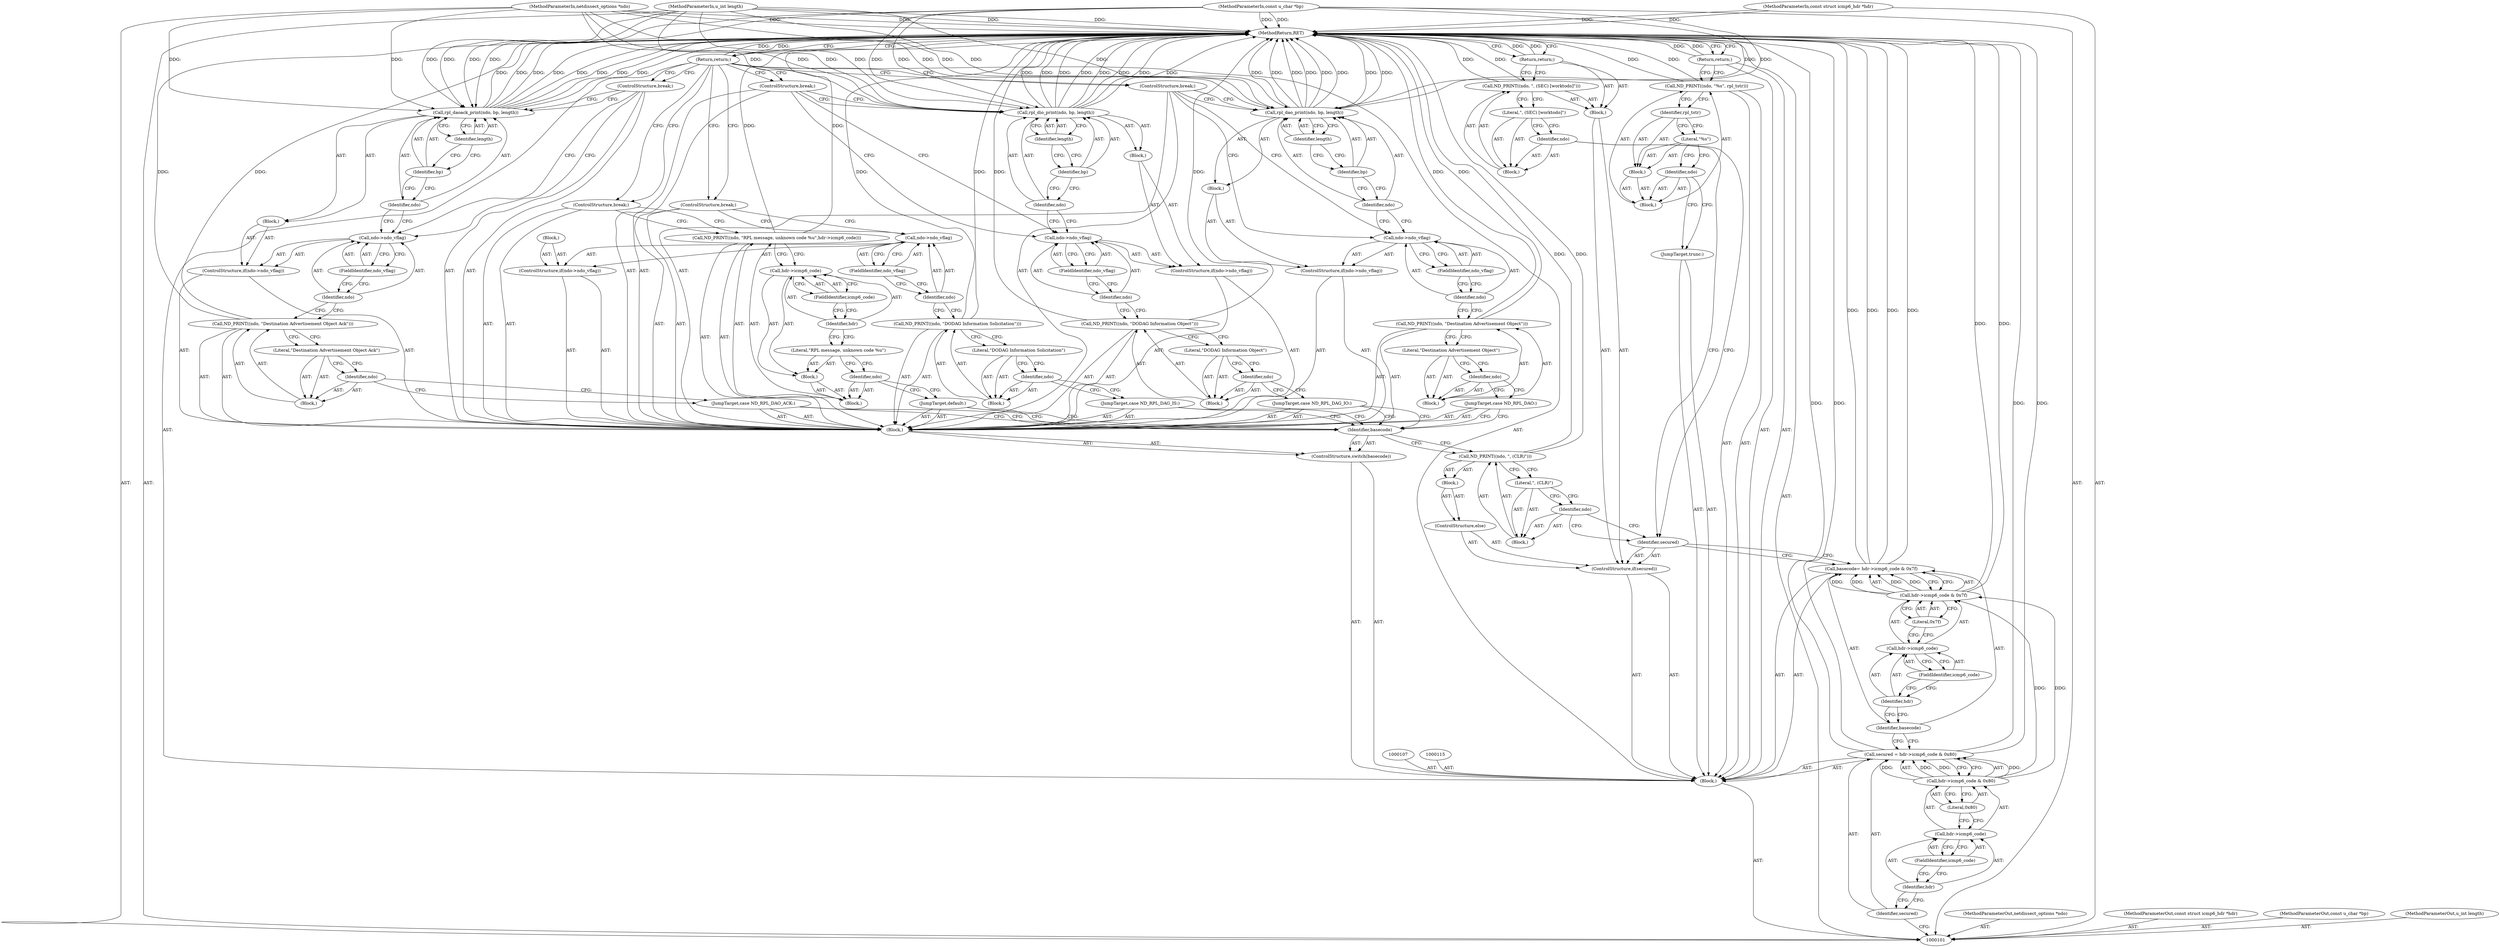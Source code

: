 digraph "0_tcpdump_d7505276842e85bfd067fa21cdb32b8a2dc3c5e4_9" {
"1000215" [label="(MethodReturn,RET)"];
"1000102" [label="(MethodParameterIn,netdissect_options *ndo)"];
"1000263" [label="(MethodParameterOut,netdissect_options *ndo)"];
"1000130" [label="(Return,return;)"];
"1000131" [label="(ControlStructure,else)"];
"1000132" [label="(Block,)"];
"1000133" [label="(Call,ND_PRINT((ndo, \", (CLR)\")))"];
"1000134" [label="(Block,)"];
"1000135" [label="(Identifier,ndo)"];
"1000136" [label="(Literal,\", (CLR)\")"];
"1000138" [label="(Identifier,basecode)"];
"1000139" [label="(Block,)"];
"1000137" [label="(ControlStructure,switch(basecode))"];
"1000103" [label="(MethodParameterIn,const struct icmp6_hdr *hdr)"];
"1000264" [label="(MethodParameterOut,const struct icmp6_hdr *hdr)"];
"1000140" [label="(JumpTarget,case ND_RPL_DAG_IS:)"];
"1000141" [label="(Call,ND_PRINT((ndo, \"DODAG Information Solicitation\")))"];
"1000142" [label="(Block,)"];
"1000143" [label="(Identifier,ndo)"];
"1000144" [label="(Literal,\"DODAG Information Solicitation\")"];
"1000145" [label="(ControlStructure,if(ndo->ndo_vflag))"];
"1000146" [label="(Call,ndo->ndo_vflag)"];
"1000147" [label="(Identifier,ndo)"];
"1000148" [label="(FieldIdentifier,ndo_vflag)"];
"1000149" [label="(Block,)"];
"1000150" [label="(ControlStructure,break;)"];
"1000151" [label="(JumpTarget,case ND_RPL_DAG_IO:)"];
"1000152" [label="(Call,ND_PRINT((ndo, \"DODAG Information Object\")))"];
"1000153" [label="(Block,)"];
"1000154" [label="(Identifier,ndo)"];
"1000155" [label="(Literal,\"DODAG Information Object\")"];
"1000156" [label="(ControlStructure,if(ndo->ndo_vflag))"];
"1000157" [label="(Call,ndo->ndo_vflag)"];
"1000158" [label="(Identifier,ndo)"];
"1000159" [label="(FieldIdentifier,ndo_vflag)"];
"1000160" [label="(Block,)"];
"1000161" [label="(Call,rpl_dio_print(ndo, bp, length))"];
"1000162" [label="(Identifier,ndo)"];
"1000163" [label="(Identifier,bp)"];
"1000164" [label="(Identifier,length)"];
"1000104" [label="(MethodParameterIn,const u_char *bp)"];
"1000265" [label="(MethodParameterOut,const u_char *bp)"];
"1000105" [label="(MethodParameterIn,u_int length)"];
"1000266" [label="(MethodParameterOut,u_int length)"];
"1000165" [label="(ControlStructure,break;)"];
"1000166" [label="(JumpTarget,case ND_RPL_DAO:)"];
"1000167" [label="(Call,ND_PRINT((ndo, \"Destination Advertisement Object\")))"];
"1000168" [label="(Block,)"];
"1000169" [label="(Identifier,ndo)"];
"1000170" [label="(Literal,\"Destination Advertisement Object\")"];
"1000171" [label="(ControlStructure,if(ndo->ndo_vflag))"];
"1000172" [label="(Call,ndo->ndo_vflag)"];
"1000173" [label="(Identifier,ndo)"];
"1000174" [label="(FieldIdentifier,ndo_vflag)"];
"1000175" [label="(Block,)"];
"1000176" [label="(Call,rpl_dao_print(ndo, bp, length))"];
"1000177" [label="(Identifier,ndo)"];
"1000178" [label="(Identifier,bp)"];
"1000179" [label="(Identifier,length)"];
"1000180" [label="(ControlStructure,break;)"];
"1000181" [label="(JumpTarget,case ND_RPL_DAO_ACK:)"];
"1000182" [label="(Call,ND_PRINT((ndo, \"Destination Advertisement Object Ack\")))"];
"1000183" [label="(Block,)"];
"1000184" [label="(Identifier,ndo)"];
"1000185" [label="(Literal,\"Destination Advertisement Object Ack\")"];
"1000186" [label="(ControlStructure,if(ndo->ndo_vflag))"];
"1000187" [label="(Call,ndo->ndo_vflag)"];
"1000188" [label="(Identifier,ndo)"];
"1000189" [label="(FieldIdentifier,ndo_vflag)"];
"1000190" [label="(Block,)"];
"1000106" [label="(Block,)"];
"1000191" [label="(Call,rpl_daoack_print(ndo, bp, length))"];
"1000192" [label="(Identifier,ndo)"];
"1000193" [label="(Identifier,bp)"];
"1000194" [label="(Identifier,length)"];
"1000195" [label="(ControlStructure,break;)"];
"1000196" [label="(JumpTarget,default:)"];
"1000197" [label="(Call,ND_PRINT((ndo, \"RPL message, unknown code %u\",hdr->icmp6_code)))"];
"1000198" [label="(Block,)"];
"1000199" [label="(Identifier,ndo)"];
"1000200" [label="(Block,)"];
"1000201" [label="(Literal,\"RPL message, unknown code %u\")"];
"1000202" [label="(Call,hdr->icmp6_code)"];
"1000203" [label="(Identifier,hdr)"];
"1000204" [label="(FieldIdentifier,icmp6_code)"];
"1000205" [label="(ControlStructure,break;)"];
"1000206" [label="(Return,return;)"];
"1000108" [label="(Call,secured = hdr->icmp6_code & 0x80)"];
"1000109" [label="(Identifier,secured)"];
"1000110" [label="(Call,hdr->icmp6_code & 0x80)"];
"1000111" [label="(Call,hdr->icmp6_code)"];
"1000112" [label="(Identifier,hdr)"];
"1000113" [label="(FieldIdentifier,icmp6_code)"];
"1000114" [label="(Literal,0x80)"];
"1000207" [label="(JumpTarget,trunc:)"];
"1000208" [label="(Call,ND_PRINT((ndo, \"%s\", rpl_tstr)))"];
"1000209" [label="(Block,)"];
"1000210" [label="(Identifier,ndo)"];
"1000211" [label="(Block,)"];
"1000212" [label="(Literal,\"%s\")"];
"1000213" [label="(Identifier,rpl_tstr)"];
"1000214" [label="(Return,return;)"];
"1000116" [label="(Call,basecode= hdr->icmp6_code & 0x7f)"];
"1000117" [label="(Identifier,basecode)"];
"1000118" [label="(Call,hdr->icmp6_code & 0x7f)"];
"1000119" [label="(Call,hdr->icmp6_code)"];
"1000120" [label="(Identifier,hdr)"];
"1000121" [label="(FieldIdentifier,icmp6_code)"];
"1000122" [label="(Literal,0x7f)"];
"1000124" [label="(Identifier,secured)"];
"1000125" [label="(Block,)"];
"1000123" [label="(ControlStructure,if(secured))"];
"1000126" [label="(Call,ND_PRINT((ndo, \", (SEC) [worktodo]\")))"];
"1000127" [label="(Block,)"];
"1000128" [label="(Identifier,ndo)"];
"1000129" [label="(Literal,\", (SEC) [worktodo]\")"];
"1000215" -> "1000101"  [label="AST: "];
"1000215" -> "1000130"  [label="CFG: "];
"1000215" -> "1000206"  [label="CFG: "];
"1000215" -> "1000214"  [label="CFG: "];
"1000206" -> "1000215"  [label="DDG: "];
"1000214" -> "1000215"  [label="DDG: "];
"1000130" -> "1000215"  [label="DDG: "];
"1000191" -> "1000215"  [label="DDG: "];
"1000191" -> "1000215"  [label="DDG: "];
"1000191" -> "1000215"  [label="DDG: "];
"1000191" -> "1000215"  [label="DDG: "];
"1000105" -> "1000215"  [label="DDG: "];
"1000141" -> "1000215"  [label="DDG: "];
"1000152" -> "1000215"  [label="DDG: "];
"1000116" -> "1000215"  [label="DDG: "];
"1000116" -> "1000215"  [label="DDG: "];
"1000197" -> "1000215"  [label="DDG: "];
"1000176" -> "1000215"  [label="DDG: "];
"1000176" -> "1000215"  [label="DDG: "];
"1000176" -> "1000215"  [label="DDG: "];
"1000176" -> "1000215"  [label="DDG: "];
"1000118" -> "1000215"  [label="DDG: "];
"1000108" -> "1000215"  [label="DDG: "];
"1000108" -> "1000215"  [label="DDG: "];
"1000182" -> "1000215"  [label="DDG: "];
"1000161" -> "1000215"  [label="DDG: "];
"1000161" -> "1000215"  [label="DDG: "];
"1000161" -> "1000215"  [label="DDG: "];
"1000161" -> "1000215"  [label="DDG: "];
"1000126" -> "1000215"  [label="DDG: "];
"1000104" -> "1000215"  [label="DDG: "];
"1000103" -> "1000215"  [label="DDG: "];
"1000167" -> "1000215"  [label="DDG: "];
"1000208" -> "1000215"  [label="DDG: "];
"1000133" -> "1000215"  [label="DDG: "];
"1000102" -> "1000215"  [label="DDG: "];
"1000102" -> "1000101"  [label="AST: "];
"1000102" -> "1000215"  [label="DDG: "];
"1000102" -> "1000161"  [label="DDG: "];
"1000102" -> "1000176"  [label="DDG: "];
"1000102" -> "1000191"  [label="DDG: "];
"1000263" -> "1000101"  [label="AST: "];
"1000130" -> "1000125"  [label="AST: "];
"1000130" -> "1000126"  [label="CFG: "];
"1000215" -> "1000130"  [label="CFG: "];
"1000130" -> "1000215"  [label="DDG: "];
"1000131" -> "1000123"  [label="AST: "];
"1000132" -> "1000131"  [label="AST: "];
"1000132" -> "1000131"  [label="AST: "];
"1000133" -> "1000132"  [label="AST: "];
"1000133" -> "1000132"  [label="AST: "];
"1000133" -> "1000136"  [label="CFG: "];
"1000134" -> "1000133"  [label="AST: "];
"1000138" -> "1000133"  [label="CFG: "];
"1000133" -> "1000215"  [label="DDG: "];
"1000134" -> "1000133"  [label="AST: "];
"1000135" -> "1000134"  [label="AST: "];
"1000136" -> "1000134"  [label="AST: "];
"1000135" -> "1000134"  [label="AST: "];
"1000135" -> "1000124"  [label="CFG: "];
"1000136" -> "1000135"  [label="CFG: "];
"1000136" -> "1000134"  [label="AST: "];
"1000136" -> "1000135"  [label="CFG: "];
"1000133" -> "1000136"  [label="CFG: "];
"1000138" -> "1000137"  [label="AST: "];
"1000138" -> "1000133"  [label="CFG: "];
"1000140" -> "1000138"  [label="CFG: "];
"1000151" -> "1000138"  [label="CFG: "];
"1000166" -> "1000138"  [label="CFG: "];
"1000181" -> "1000138"  [label="CFG: "];
"1000196" -> "1000138"  [label="CFG: "];
"1000139" -> "1000137"  [label="AST: "];
"1000140" -> "1000139"  [label="AST: "];
"1000141" -> "1000139"  [label="AST: "];
"1000145" -> "1000139"  [label="AST: "];
"1000150" -> "1000139"  [label="AST: "];
"1000151" -> "1000139"  [label="AST: "];
"1000152" -> "1000139"  [label="AST: "];
"1000156" -> "1000139"  [label="AST: "];
"1000165" -> "1000139"  [label="AST: "];
"1000166" -> "1000139"  [label="AST: "];
"1000167" -> "1000139"  [label="AST: "];
"1000171" -> "1000139"  [label="AST: "];
"1000180" -> "1000139"  [label="AST: "];
"1000181" -> "1000139"  [label="AST: "];
"1000182" -> "1000139"  [label="AST: "];
"1000186" -> "1000139"  [label="AST: "];
"1000195" -> "1000139"  [label="AST: "];
"1000196" -> "1000139"  [label="AST: "];
"1000197" -> "1000139"  [label="AST: "];
"1000205" -> "1000139"  [label="AST: "];
"1000137" -> "1000106"  [label="AST: "];
"1000138" -> "1000137"  [label="AST: "];
"1000139" -> "1000137"  [label="AST: "];
"1000103" -> "1000101"  [label="AST: "];
"1000103" -> "1000215"  [label="DDG: "];
"1000264" -> "1000101"  [label="AST: "];
"1000140" -> "1000139"  [label="AST: "];
"1000140" -> "1000138"  [label="CFG: "];
"1000143" -> "1000140"  [label="CFG: "];
"1000141" -> "1000139"  [label="AST: "];
"1000141" -> "1000144"  [label="CFG: "];
"1000142" -> "1000141"  [label="AST: "];
"1000147" -> "1000141"  [label="CFG: "];
"1000141" -> "1000215"  [label="DDG: "];
"1000142" -> "1000141"  [label="AST: "];
"1000143" -> "1000142"  [label="AST: "];
"1000144" -> "1000142"  [label="AST: "];
"1000143" -> "1000142"  [label="AST: "];
"1000143" -> "1000140"  [label="CFG: "];
"1000144" -> "1000143"  [label="CFG: "];
"1000144" -> "1000142"  [label="AST: "];
"1000144" -> "1000143"  [label="CFG: "];
"1000141" -> "1000144"  [label="CFG: "];
"1000145" -> "1000139"  [label="AST: "];
"1000146" -> "1000145"  [label="AST: "];
"1000149" -> "1000145"  [label="AST: "];
"1000146" -> "1000145"  [label="AST: "];
"1000146" -> "1000148"  [label="CFG: "];
"1000147" -> "1000146"  [label="AST: "];
"1000148" -> "1000146"  [label="AST: "];
"1000150" -> "1000146"  [label="CFG: "];
"1000147" -> "1000146"  [label="AST: "];
"1000147" -> "1000141"  [label="CFG: "];
"1000148" -> "1000147"  [label="CFG: "];
"1000148" -> "1000146"  [label="AST: "];
"1000148" -> "1000147"  [label="CFG: "];
"1000146" -> "1000148"  [label="CFG: "];
"1000149" -> "1000145"  [label="AST: "];
"1000150" -> "1000139"  [label="AST: "];
"1000150" -> "1000146"  [label="CFG: "];
"1000206" -> "1000150"  [label="CFG: "];
"1000151" -> "1000139"  [label="AST: "];
"1000151" -> "1000138"  [label="CFG: "];
"1000154" -> "1000151"  [label="CFG: "];
"1000152" -> "1000139"  [label="AST: "];
"1000152" -> "1000155"  [label="CFG: "];
"1000153" -> "1000152"  [label="AST: "];
"1000158" -> "1000152"  [label="CFG: "];
"1000152" -> "1000215"  [label="DDG: "];
"1000153" -> "1000152"  [label="AST: "];
"1000154" -> "1000153"  [label="AST: "];
"1000155" -> "1000153"  [label="AST: "];
"1000154" -> "1000153"  [label="AST: "];
"1000154" -> "1000151"  [label="CFG: "];
"1000155" -> "1000154"  [label="CFG: "];
"1000155" -> "1000153"  [label="AST: "];
"1000155" -> "1000154"  [label="CFG: "];
"1000152" -> "1000155"  [label="CFG: "];
"1000156" -> "1000139"  [label="AST: "];
"1000157" -> "1000156"  [label="AST: "];
"1000160" -> "1000156"  [label="AST: "];
"1000157" -> "1000156"  [label="AST: "];
"1000157" -> "1000159"  [label="CFG: "];
"1000158" -> "1000157"  [label="AST: "];
"1000159" -> "1000157"  [label="AST: "];
"1000162" -> "1000157"  [label="CFG: "];
"1000165" -> "1000157"  [label="CFG: "];
"1000158" -> "1000157"  [label="AST: "];
"1000158" -> "1000152"  [label="CFG: "];
"1000159" -> "1000158"  [label="CFG: "];
"1000159" -> "1000157"  [label="AST: "];
"1000159" -> "1000158"  [label="CFG: "];
"1000157" -> "1000159"  [label="CFG: "];
"1000160" -> "1000156"  [label="AST: "];
"1000161" -> "1000160"  [label="AST: "];
"1000161" -> "1000160"  [label="AST: "];
"1000161" -> "1000164"  [label="CFG: "];
"1000162" -> "1000161"  [label="AST: "];
"1000163" -> "1000161"  [label="AST: "];
"1000164" -> "1000161"  [label="AST: "];
"1000165" -> "1000161"  [label="CFG: "];
"1000161" -> "1000215"  [label="DDG: "];
"1000161" -> "1000215"  [label="DDG: "];
"1000161" -> "1000215"  [label="DDG: "];
"1000161" -> "1000215"  [label="DDG: "];
"1000102" -> "1000161"  [label="DDG: "];
"1000104" -> "1000161"  [label="DDG: "];
"1000105" -> "1000161"  [label="DDG: "];
"1000162" -> "1000161"  [label="AST: "];
"1000162" -> "1000157"  [label="CFG: "];
"1000163" -> "1000162"  [label="CFG: "];
"1000163" -> "1000161"  [label="AST: "];
"1000163" -> "1000162"  [label="CFG: "];
"1000164" -> "1000163"  [label="CFG: "];
"1000164" -> "1000161"  [label="AST: "];
"1000164" -> "1000163"  [label="CFG: "];
"1000161" -> "1000164"  [label="CFG: "];
"1000104" -> "1000101"  [label="AST: "];
"1000104" -> "1000215"  [label="DDG: "];
"1000104" -> "1000161"  [label="DDG: "];
"1000104" -> "1000176"  [label="DDG: "];
"1000104" -> "1000191"  [label="DDG: "];
"1000265" -> "1000101"  [label="AST: "];
"1000105" -> "1000101"  [label="AST: "];
"1000105" -> "1000215"  [label="DDG: "];
"1000105" -> "1000161"  [label="DDG: "];
"1000105" -> "1000176"  [label="DDG: "];
"1000105" -> "1000191"  [label="DDG: "];
"1000266" -> "1000101"  [label="AST: "];
"1000165" -> "1000139"  [label="AST: "];
"1000165" -> "1000161"  [label="CFG: "];
"1000165" -> "1000157"  [label="CFG: "];
"1000206" -> "1000165"  [label="CFG: "];
"1000166" -> "1000139"  [label="AST: "];
"1000166" -> "1000138"  [label="CFG: "];
"1000169" -> "1000166"  [label="CFG: "];
"1000167" -> "1000139"  [label="AST: "];
"1000167" -> "1000170"  [label="CFG: "];
"1000168" -> "1000167"  [label="AST: "];
"1000173" -> "1000167"  [label="CFG: "];
"1000167" -> "1000215"  [label="DDG: "];
"1000168" -> "1000167"  [label="AST: "];
"1000169" -> "1000168"  [label="AST: "];
"1000170" -> "1000168"  [label="AST: "];
"1000169" -> "1000168"  [label="AST: "];
"1000169" -> "1000166"  [label="CFG: "];
"1000170" -> "1000169"  [label="CFG: "];
"1000170" -> "1000168"  [label="AST: "];
"1000170" -> "1000169"  [label="CFG: "];
"1000167" -> "1000170"  [label="CFG: "];
"1000171" -> "1000139"  [label="AST: "];
"1000172" -> "1000171"  [label="AST: "];
"1000175" -> "1000171"  [label="AST: "];
"1000172" -> "1000171"  [label="AST: "];
"1000172" -> "1000174"  [label="CFG: "];
"1000173" -> "1000172"  [label="AST: "];
"1000174" -> "1000172"  [label="AST: "];
"1000177" -> "1000172"  [label="CFG: "];
"1000180" -> "1000172"  [label="CFG: "];
"1000173" -> "1000172"  [label="AST: "];
"1000173" -> "1000167"  [label="CFG: "];
"1000174" -> "1000173"  [label="CFG: "];
"1000174" -> "1000172"  [label="AST: "];
"1000174" -> "1000173"  [label="CFG: "];
"1000172" -> "1000174"  [label="CFG: "];
"1000175" -> "1000171"  [label="AST: "];
"1000176" -> "1000175"  [label="AST: "];
"1000176" -> "1000175"  [label="AST: "];
"1000176" -> "1000179"  [label="CFG: "];
"1000177" -> "1000176"  [label="AST: "];
"1000178" -> "1000176"  [label="AST: "];
"1000179" -> "1000176"  [label="AST: "];
"1000180" -> "1000176"  [label="CFG: "];
"1000176" -> "1000215"  [label="DDG: "];
"1000176" -> "1000215"  [label="DDG: "];
"1000176" -> "1000215"  [label="DDG: "];
"1000176" -> "1000215"  [label="DDG: "];
"1000102" -> "1000176"  [label="DDG: "];
"1000104" -> "1000176"  [label="DDG: "];
"1000105" -> "1000176"  [label="DDG: "];
"1000177" -> "1000176"  [label="AST: "];
"1000177" -> "1000172"  [label="CFG: "];
"1000178" -> "1000177"  [label="CFG: "];
"1000178" -> "1000176"  [label="AST: "];
"1000178" -> "1000177"  [label="CFG: "];
"1000179" -> "1000178"  [label="CFG: "];
"1000179" -> "1000176"  [label="AST: "];
"1000179" -> "1000178"  [label="CFG: "];
"1000176" -> "1000179"  [label="CFG: "];
"1000180" -> "1000139"  [label="AST: "];
"1000180" -> "1000176"  [label="CFG: "];
"1000180" -> "1000172"  [label="CFG: "];
"1000206" -> "1000180"  [label="CFG: "];
"1000181" -> "1000139"  [label="AST: "];
"1000181" -> "1000138"  [label="CFG: "];
"1000184" -> "1000181"  [label="CFG: "];
"1000182" -> "1000139"  [label="AST: "];
"1000182" -> "1000185"  [label="CFG: "];
"1000183" -> "1000182"  [label="AST: "];
"1000188" -> "1000182"  [label="CFG: "];
"1000182" -> "1000215"  [label="DDG: "];
"1000183" -> "1000182"  [label="AST: "];
"1000184" -> "1000183"  [label="AST: "];
"1000185" -> "1000183"  [label="AST: "];
"1000184" -> "1000183"  [label="AST: "];
"1000184" -> "1000181"  [label="CFG: "];
"1000185" -> "1000184"  [label="CFG: "];
"1000185" -> "1000183"  [label="AST: "];
"1000185" -> "1000184"  [label="CFG: "];
"1000182" -> "1000185"  [label="CFG: "];
"1000186" -> "1000139"  [label="AST: "];
"1000187" -> "1000186"  [label="AST: "];
"1000190" -> "1000186"  [label="AST: "];
"1000187" -> "1000186"  [label="AST: "];
"1000187" -> "1000189"  [label="CFG: "];
"1000188" -> "1000187"  [label="AST: "];
"1000189" -> "1000187"  [label="AST: "];
"1000192" -> "1000187"  [label="CFG: "];
"1000195" -> "1000187"  [label="CFG: "];
"1000188" -> "1000187"  [label="AST: "];
"1000188" -> "1000182"  [label="CFG: "];
"1000189" -> "1000188"  [label="CFG: "];
"1000189" -> "1000187"  [label="AST: "];
"1000189" -> "1000188"  [label="CFG: "];
"1000187" -> "1000189"  [label="CFG: "];
"1000190" -> "1000186"  [label="AST: "];
"1000191" -> "1000190"  [label="AST: "];
"1000106" -> "1000101"  [label="AST: "];
"1000107" -> "1000106"  [label="AST: "];
"1000108" -> "1000106"  [label="AST: "];
"1000115" -> "1000106"  [label="AST: "];
"1000116" -> "1000106"  [label="AST: "];
"1000123" -> "1000106"  [label="AST: "];
"1000137" -> "1000106"  [label="AST: "];
"1000206" -> "1000106"  [label="AST: "];
"1000207" -> "1000106"  [label="AST: "];
"1000208" -> "1000106"  [label="AST: "];
"1000214" -> "1000106"  [label="AST: "];
"1000191" -> "1000190"  [label="AST: "];
"1000191" -> "1000194"  [label="CFG: "];
"1000192" -> "1000191"  [label="AST: "];
"1000193" -> "1000191"  [label="AST: "];
"1000194" -> "1000191"  [label="AST: "];
"1000195" -> "1000191"  [label="CFG: "];
"1000191" -> "1000215"  [label="DDG: "];
"1000191" -> "1000215"  [label="DDG: "];
"1000191" -> "1000215"  [label="DDG: "];
"1000191" -> "1000215"  [label="DDG: "];
"1000102" -> "1000191"  [label="DDG: "];
"1000104" -> "1000191"  [label="DDG: "];
"1000105" -> "1000191"  [label="DDG: "];
"1000192" -> "1000191"  [label="AST: "];
"1000192" -> "1000187"  [label="CFG: "];
"1000193" -> "1000192"  [label="CFG: "];
"1000193" -> "1000191"  [label="AST: "];
"1000193" -> "1000192"  [label="CFG: "];
"1000194" -> "1000193"  [label="CFG: "];
"1000194" -> "1000191"  [label="AST: "];
"1000194" -> "1000193"  [label="CFG: "];
"1000191" -> "1000194"  [label="CFG: "];
"1000195" -> "1000139"  [label="AST: "];
"1000195" -> "1000191"  [label="CFG: "];
"1000195" -> "1000187"  [label="CFG: "];
"1000206" -> "1000195"  [label="CFG: "];
"1000196" -> "1000139"  [label="AST: "];
"1000196" -> "1000138"  [label="CFG: "];
"1000199" -> "1000196"  [label="CFG: "];
"1000197" -> "1000139"  [label="AST: "];
"1000197" -> "1000202"  [label="CFG: "];
"1000198" -> "1000197"  [label="AST: "];
"1000205" -> "1000197"  [label="CFG: "];
"1000197" -> "1000215"  [label="DDG: "];
"1000198" -> "1000197"  [label="AST: "];
"1000199" -> "1000198"  [label="AST: "];
"1000200" -> "1000198"  [label="AST: "];
"1000199" -> "1000198"  [label="AST: "];
"1000199" -> "1000196"  [label="CFG: "];
"1000201" -> "1000199"  [label="CFG: "];
"1000200" -> "1000198"  [label="AST: "];
"1000201" -> "1000200"  [label="AST: "];
"1000202" -> "1000200"  [label="AST: "];
"1000201" -> "1000200"  [label="AST: "];
"1000201" -> "1000199"  [label="CFG: "];
"1000203" -> "1000201"  [label="CFG: "];
"1000202" -> "1000200"  [label="AST: "];
"1000202" -> "1000204"  [label="CFG: "];
"1000203" -> "1000202"  [label="AST: "];
"1000204" -> "1000202"  [label="AST: "];
"1000197" -> "1000202"  [label="CFG: "];
"1000203" -> "1000202"  [label="AST: "];
"1000203" -> "1000201"  [label="CFG: "];
"1000204" -> "1000203"  [label="CFG: "];
"1000204" -> "1000202"  [label="AST: "];
"1000204" -> "1000203"  [label="CFG: "];
"1000202" -> "1000204"  [label="CFG: "];
"1000205" -> "1000139"  [label="AST: "];
"1000205" -> "1000197"  [label="CFG: "];
"1000206" -> "1000205"  [label="CFG: "];
"1000206" -> "1000106"  [label="AST: "];
"1000206" -> "1000150"  [label="CFG: "];
"1000206" -> "1000165"  [label="CFG: "];
"1000206" -> "1000180"  [label="CFG: "];
"1000206" -> "1000195"  [label="CFG: "];
"1000206" -> "1000205"  [label="CFG: "];
"1000215" -> "1000206"  [label="CFG: "];
"1000206" -> "1000215"  [label="DDG: "];
"1000108" -> "1000106"  [label="AST: "];
"1000108" -> "1000110"  [label="CFG: "];
"1000109" -> "1000108"  [label="AST: "];
"1000110" -> "1000108"  [label="AST: "];
"1000117" -> "1000108"  [label="CFG: "];
"1000108" -> "1000215"  [label="DDG: "];
"1000108" -> "1000215"  [label="DDG: "];
"1000110" -> "1000108"  [label="DDG: "];
"1000110" -> "1000108"  [label="DDG: "];
"1000109" -> "1000108"  [label="AST: "];
"1000109" -> "1000101"  [label="CFG: "];
"1000112" -> "1000109"  [label="CFG: "];
"1000110" -> "1000108"  [label="AST: "];
"1000110" -> "1000114"  [label="CFG: "];
"1000111" -> "1000110"  [label="AST: "];
"1000114" -> "1000110"  [label="AST: "];
"1000108" -> "1000110"  [label="CFG: "];
"1000110" -> "1000108"  [label="DDG: "];
"1000110" -> "1000108"  [label="DDG: "];
"1000110" -> "1000118"  [label="DDG: "];
"1000111" -> "1000110"  [label="AST: "];
"1000111" -> "1000113"  [label="CFG: "];
"1000112" -> "1000111"  [label="AST: "];
"1000113" -> "1000111"  [label="AST: "];
"1000114" -> "1000111"  [label="CFG: "];
"1000112" -> "1000111"  [label="AST: "];
"1000112" -> "1000109"  [label="CFG: "];
"1000113" -> "1000112"  [label="CFG: "];
"1000113" -> "1000111"  [label="AST: "];
"1000113" -> "1000112"  [label="CFG: "];
"1000111" -> "1000113"  [label="CFG: "];
"1000114" -> "1000110"  [label="AST: "];
"1000114" -> "1000111"  [label="CFG: "];
"1000110" -> "1000114"  [label="CFG: "];
"1000207" -> "1000106"  [label="AST: "];
"1000210" -> "1000207"  [label="CFG: "];
"1000208" -> "1000106"  [label="AST: "];
"1000208" -> "1000213"  [label="CFG: "];
"1000209" -> "1000208"  [label="AST: "];
"1000214" -> "1000208"  [label="CFG: "];
"1000208" -> "1000215"  [label="DDG: "];
"1000209" -> "1000208"  [label="AST: "];
"1000210" -> "1000209"  [label="AST: "];
"1000211" -> "1000209"  [label="AST: "];
"1000210" -> "1000209"  [label="AST: "];
"1000210" -> "1000207"  [label="CFG: "];
"1000212" -> "1000210"  [label="CFG: "];
"1000211" -> "1000209"  [label="AST: "];
"1000212" -> "1000211"  [label="AST: "];
"1000213" -> "1000211"  [label="AST: "];
"1000212" -> "1000211"  [label="AST: "];
"1000212" -> "1000210"  [label="CFG: "];
"1000213" -> "1000212"  [label="CFG: "];
"1000213" -> "1000211"  [label="AST: "];
"1000213" -> "1000212"  [label="CFG: "];
"1000208" -> "1000213"  [label="CFG: "];
"1000214" -> "1000106"  [label="AST: "];
"1000214" -> "1000208"  [label="CFG: "];
"1000215" -> "1000214"  [label="CFG: "];
"1000214" -> "1000215"  [label="DDG: "];
"1000116" -> "1000106"  [label="AST: "];
"1000116" -> "1000118"  [label="CFG: "];
"1000117" -> "1000116"  [label="AST: "];
"1000118" -> "1000116"  [label="AST: "];
"1000124" -> "1000116"  [label="CFG: "];
"1000116" -> "1000215"  [label="DDG: "];
"1000116" -> "1000215"  [label="DDG: "];
"1000118" -> "1000116"  [label="DDG: "];
"1000118" -> "1000116"  [label="DDG: "];
"1000117" -> "1000116"  [label="AST: "];
"1000117" -> "1000108"  [label="CFG: "];
"1000120" -> "1000117"  [label="CFG: "];
"1000118" -> "1000116"  [label="AST: "];
"1000118" -> "1000122"  [label="CFG: "];
"1000119" -> "1000118"  [label="AST: "];
"1000122" -> "1000118"  [label="AST: "];
"1000116" -> "1000118"  [label="CFG: "];
"1000118" -> "1000215"  [label="DDG: "];
"1000118" -> "1000116"  [label="DDG: "];
"1000118" -> "1000116"  [label="DDG: "];
"1000110" -> "1000118"  [label="DDG: "];
"1000119" -> "1000118"  [label="AST: "];
"1000119" -> "1000121"  [label="CFG: "];
"1000120" -> "1000119"  [label="AST: "];
"1000121" -> "1000119"  [label="AST: "];
"1000122" -> "1000119"  [label="CFG: "];
"1000120" -> "1000119"  [label="AST: "];
"1000120" -> "1000117"  [label="CFG: "];
"1000121" -> "1000120"  [label="CFG: "];
"1000121" -> "1000119"  [label="AST: "];
"1000121" -> "1000120"  [label="CFG: "];
"1000119" -> "1000121"  [label="CFG: "];
"1000122" -> "1000118"  [label="AST: "];
"1000122" -> "1000119"  [label="CFG: "];
"1000118" -> "1000122"  [label="CFG: "];
"1000124" -> "1000123"  [label="AST: "];
"1000124" -> "1000116"  [label="CFG: "];
"1000128" -> "1000124"  [label="CFG: "];
"1000135" -> "1000124"  [label="CFG: "];
"1000125" -> "1000123"  [label="AST: "];
"1000126" -> "1000125"  [label="AST: "];
"1000130" -> "1000125"  [label="AST: "];
"1000123" -> "1000106"  [label="AST: "];
"1000124" -> "1000123"  [label="AST: "];
"1000125" -> "1000123"  [label="AST: "];
"1000131" -> "1000123"  [label="AST: "];
"1000126" -> "1000125"  [label="AST: "];
"1000126" -> "1000129"  [label="CFG: "];
"1000127" -> "1000126"  [label="AST: "];
"1000130" -> "1000126"  [label="CFG: "];
"1000126" -> "1000215"  [label="DDG: "];
"1000127" -> "1000126"  [label="AST: "];
"1000128" -> "1000127"  [label="AST: "];
"1000129" -> "1000127"  [label="AST: "];
"1000128" -> "1000127"  [label="AST: "];
"1000128" -> "1000124"  [label="CFG: "];
"1000129" -> "1000128"  [label="CFG: "];
"1000129" -> "1000127"  [label="AST: "];
"1000129" -> "1000128"  [label="CFG: "];
"1000126" -> "1000129"  [label="CFG: "];
}
